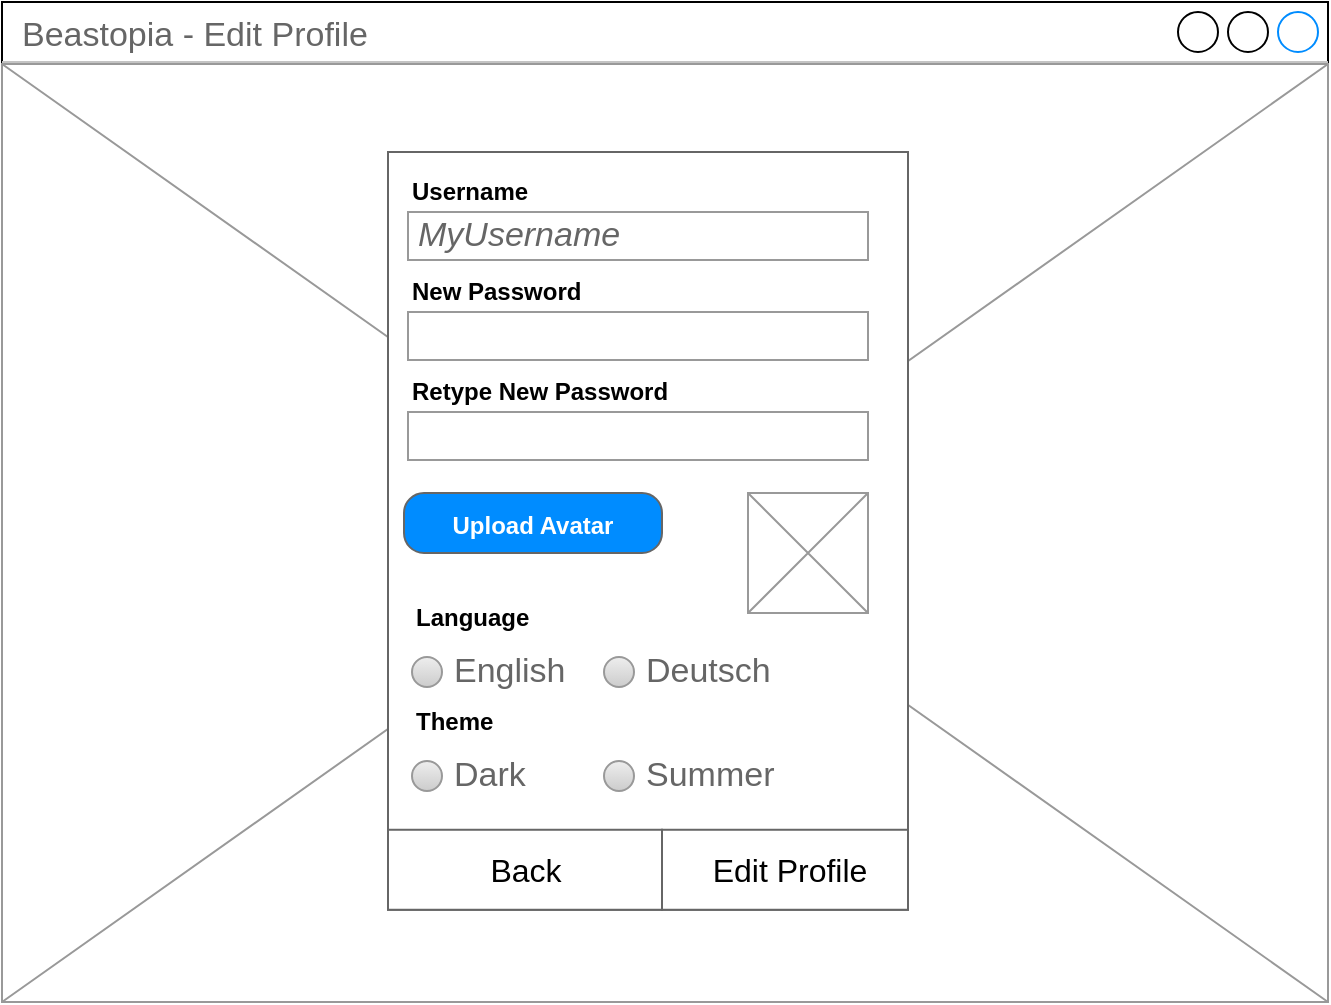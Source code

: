 <mxfile version="21.2.1" type="device">
  <diagram name="Seite-1" id="Jo0jJrhiogDAooRWr75j">
    <mxGraphModel dx="1176" dy="679" grid="1" gridSize="10" guides="1" tooltips="1" connect="1" arrows="1" fold="1" page="1" pageScale="1" pageWidth="827" pageHeight="1169" math="0" shadow="0">
      <root>
        <mxCell id="0" />
        <mxCell id="1" parent="0" />
        <mxCell id="QcVAtToUawCgEPXJDihs-28" value="Beastopia&amp;nbsp;- Edit Profile" style="strokeWidth=1;shadow=0;dashed=0;align=center;html=1;shape=mxgraph.mockup.containers.window;align=left;verticalAlign=top;spacingLeft=8;strokeColor2=#008cff;strokeColor3=#c4c4c4;fontColor=#666666;mainText=;fontSize=17;labelBackgroundColor=none;whiteSpace=wrap;" parent="1" vertex="1">
          <mxGeometry x="82" y="50" width="663" height="500" as="geometry" />
        </mxCell>
        <mxCell id="QcVAtToUawCgEPXJDihs-29" value="" style="verticalLabelPosition=bottom;shadow=0;dashed=0;align=center;html=1;verticalAlign=top;strokeWidth=1;shape=mxgraph.mockup.graphics.simpleIcon;strokeColor=#999999;" parent="1" vertex="1">
          <mxGeometry x="82" y="81" width="663" height="469" as="geometry" />
        </mxCell>
        <mxCell id="QcVAtToUawCgEPXJDihs-30" value="&lt;p style=&quot;line-height: 20%;&quot;&gt;&lt;br&gt;&lt;/p&gt;" style="strokeWidth=1;shadow=0;dashed=0;align=center;html=1;shape=mxgraph.mockup.text.textBox;fontColor=#666666;align=left;fontSize=17;spacingLeft=4;spacingTop=-3;whiteSpace=wrap;strokeColor=#666666;mainText=" parent="1" vertex="1">
          <mxGeometry x="275" y="125" width="260" height="378.88" as="geometry" />
        </mxCell>
        <mxCell id="QcVAtToUawCgEPXJDihs-31" value="&lt;i&gt;MyUsername&lt;/i&gt;" style="strokeWidth=1;shadow=0;dashed=0;align=center;html=1;shape=mxgraph.mockup.forms.pwField;strokeColor=#999999;mainText=;align=left;fontColor=#666666;fontSize=17;spacingLeft=3;" parent="1" vertex="1">
          <mxGeometry x="285" y="155" width="230" height="24" as="geometry" />
        </mxCell>
        <mxCell id="QcVAtToUawCgEPXJDihs-32" value="&lt;b&gt;Username&lt;/b&gt;" style="text;html=1;strokeColor=none;fillColor=none;align=left;verticalAlign=middle;whiteSpace=wrap;overflow=hidden;" parent="1" vertex="1">
          <mxGeometry x="285" y="135" width="90" height="20" as="geometry" />
        </mxCell>
        <mxCell id="QcVAtToUawCgEPXJDihs-33" value="" style="verticalLabelPosition=bottom;shadow=0;dashed=0;align=center;html=1;verticalAlign=top;strokeWidth=1;shape=mxgraph.mockup.graphics.simpleIcon;strokeColor=#999999;" parent="1" vertex="1">
          <mxGeometry x="455" y="295.5" width="60" height="60" as="geometry" />
        </mxCell>
        <mxCell id="QcVAtToUawCgEPXJDihs-34" value="&lt;font style=&quot;font-size: 12px;&quot;&gt;Upload Avatar&lt;/font&gt;" style="strokeWidth=1;shadow=0;dashed=0;align=center;html=1;shape=mxgraph.mockup.buttons.button;strokeColor=#666666;fontColor=#ffffff;mainText=;buttonStyle=round;fontSize=17;fontStyle=1;fillColor=#008cff;whiteSpace=wrap;" parent="1" vertex="1">
          <mxGeometry x="283" y="295.5" width="129" height="30" as="geometry" />
        </mxCell>
        <mxCell id="QcVAtToUawCgEPXJDihs-35" value="" style="strokeWidth=1;shadow=0;dashed=0;align=center;html=1;shape=mxgraph.mockup.text.textBox;fontColor=#666666;align=left;fontSize=17;spacingLeft=4;spacingTop=-3;whiteSpace=wrap;strokeColor=#666666;mainText=" parent="1" vertex="1">
          <mxGeometry x="275" y="463.88" width="137" height="40" as="geometry" />
        </mxCell>
        <mxCell id="QcVAtToUawCgEPXJDihs-36" value="Back" style="text;html=1;strokeColor=none;fillColor=none;align=center;verticalAlign=middle;whiteSpace=wrap;rounded=0;fontSize=16;" parent="1" vertex="1">
          <mxGeometry x="292" y="468.88" width="104" height="30" as="geometry" />
        </mxCell>
        <mxCell id="QcVAtToUawCgEPXJDihs-37" value="" style="strokeWidth=1;shadow=0;dashed=0;align=center;html=1;shape=mxgraph.mockup.text.textBox;fontColor=#666666;align=left;fontSize=17;spacingLeft=4;spacingTop=-3;whiteSpace=wrap;strokeColor=#666666;mainText=" parent="1" vertex="1">
          <mxGeometry x="412" y="463.88" width="123" height="40" as="geometry" />
        </mxCell>
        <mxCell id="QcVAtToUawCgEPXJDihs-38" value="Edit Profile" style="text;html=1;strokeColor=none;fillColor=none;align=center;verticalAlign=middle;whiteSpace=wrap;rounded=0;fontSize=16;" parent="1" vertex="1">
          <mxGeometry x="429" y="468.88" width="94" height="30" as="geometry" />
        </mxCell>
        <mxCell id="QcVAtToUawCgEPXJDihs-39" value="&lt;b&gt;New Password&lt;/b&gt;" style="text;html=1;strokeColor=none;fillColor=none;align=left;verticalAlign=middle;whiteSpace=wrap;overflow=hidden;" parent="1" vertex="1">
          <mxGeometry x="285" y="185" width="97" height="20" as="geometry" />
        </mxCell>
        <mxCell id="QcVAtToUawCgEPXJDihs-42" value="" style="strokeWidth=1;shadow=0;dashed=0;align=center;html=1;shape=mxgraph.mockup.forms.pwField;strokeColor=#999999;mainText=;align=left;fontColor=#666666;fontSize=17;spacingLeft=3;" parent="1" vertex="1">
          <mxGeometry x="285" y="205" width="230" height="24" as="geometry" />
        </mxCell>
        <mxCell id="QcVAtToUawCgEPXJDihs-43" value="&lt;b&gt;Retype New Password&lt;/b&gt;" style="text;html=1;strokeColor=none;fillColor=none;align=left;verticalAlign=middle;whiteSpace=wrap;overflow=hidden;" parent="1" vertex="1">
          <mxGeometry x="285" y="235" width="197" height="20" as="geometry" />
        </mxCell>
        <mxCell id="QcVAtToUawCgEPXJDihs-44" value="" style="strokeWidth=1;shadow=0;dashed=0;align=center;html=1;shape=mxgraph.mockup.forms.pwField;strokeColor=#999999;mainText=;align=left;fontColor=#666666;fontSize=17;spacingLeft=3;" parent="1" vertex="1">
          <mxGeometry x="285" y="255" width="230" height="24" as="geometry" />
        </mxCell>
        <mxCell id="QsPxRH6t513nvKH4MEMH-2" value="Summer" style="shape=ellipse;fillColor=#eeeeee;strokeColor=#999999;gradientColor=#cccccc;html=1;align=left;spacingLeft=4;fontSize=17;fontColor=#666666;labelPosition=right;shadow=0;" parent="1" vertex="1">
          <mxGeometry x="383" y="429.5" width="15" height="15" as="geometry" />
        </mxCell>
        <mxCell id="TFWli3hZTlA2PPUU_04P-1" value="&lt;b&gt;Theme&lt;/b&gt;" style="text;html=1;strokeColor=none;fillColor=none;align=left;verticalAlign=middle;whiteSpace=wrap;overflow=hidden;" vertex="1" parent="1">
          <mxGeometry x="287" y="400" width="60" height="20" as="geometry" />
        </mxCell>
        <mxCell id="TFWli3hZTlA2PPUU_04P-2" value="Dark" style="shape=ellipse;fillColor=#eeeeee;strokeColor=#999999;gradientColor=#cccccc;html=1;align=left;spacingLeft=4;fontSize=17;fontColor=#666666;labelPosition=right;shadow=0;fixDash=0;noLabel=0;editable=1;movable=1;resizable=1;rotatable=1;deletable=1;locked=0;connectable=1;" vertex="1" parent="1">
          <mxGeometry x="287" y="429.5" width="15" height="15" as="geometry" />
        </mxCell>
        <mxCell id="TFWli3hZTlA2PPUU_04P-3" value="Deutsch" style="shape=ellipse;fillColor=#eeeeee;strokeColor=#999999;gradientColor=#cccccc;html=1;align=left;spacingLeft=4;fontSize=17;fontColor=#666666;labelPosition=right;shadow=0;" vertex="1" parent="1">
          <mxGeometry x="383" y="377.5" width="15" height="15" as="geometry" />
        </mxCell>
        <mxCell id="TFWli3hZTlA2PPUU_04P-4" value="&lt;b&gt;Language&lt;/b&gt;" style="text;html=1;strokeColor=none;fillColor=none;align=left;verticalAlign=middle;whiteSpace=wrap;overflow=hidden;" vertex="1" parent="1">
          <mxGeometry x="287" y="348" width="60" height="20" as="geometry" />
        </mxCell>
        <mxCell id="TFWli3hZTlA2PPUU_04P-5" value="English" style="shape=ellipse;fillColor=#eeeeee;strokeColor=#999999;gradientColor=#cccccc;html=1;align=left;spacingLeft=4;fontSize=17;fontColor=#666666;labelPosition=right;shadow=0;fixDash=0;noLabel=0;editable=1;movable=1;resizable=1;rotatable=1;deletable=1;locked=0;connectable=1;" vertex="1" parent="1">
          <mxGeometry x="287" y="377.5" width="15" height="15" as="geometry" />
        </mxCell>
      </root>
    </mxGraphModel>
  </diagram>
</mxfile>
